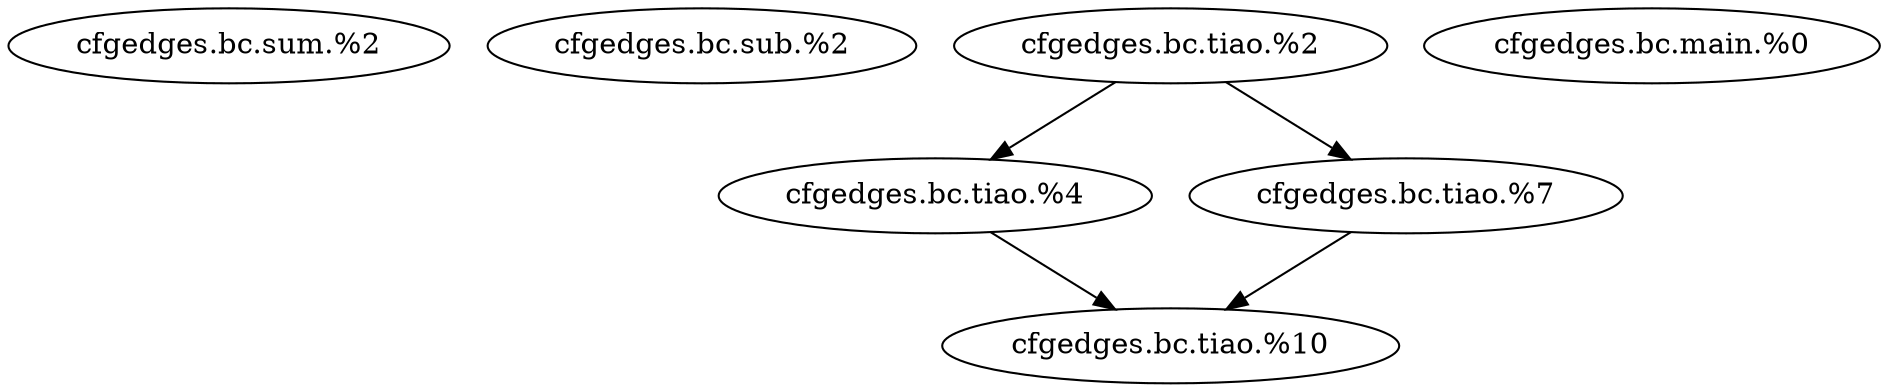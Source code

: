 strict digraph  {
"cfgedges.bc.sum.%2" [basic_block="%2", function=sum, module="cfgedges.bc"];
"cfgedges.bc.sub.%2" [basic_block="%2", function=sub, module="cfgedges.bc"];
"cfgedges.bc.tiao.%10" [basic_block="%10", function=tiao, module="cfgedges.bc"];
"cfgedges.bc.tiao.%2" [basic_block="%2", function=tiao, module="cfgedges.bc"];
"cfgedges.bc.tiao.%4" [basic_block="%4", function=tiao, module="cfgedges.bc"];
"cfgedges.bc.tiao.%7" [basic_block="%7", function=tiao, module="cfgedges.bc"];
"cfgedges.bc.main.%0" [basic_block="%0", function=main, module="cfgedges.bc"];
"cfgedges.bc.tiao.%2" -> "cfgedges.bc.tiao.%4"  [type=br];
"cfgedges.bc.tiao.%2" -> "cfgedges.bc.tiao.%7"  [type=br];
"cfgedges.bc.tiao.%4" -> "cfgedges.bc.tiao.%10"  [type=br];
"cfgedges.bc.tiao.%7" -> "cfgedges.bc.tiao.%10"  [type=br];
}
